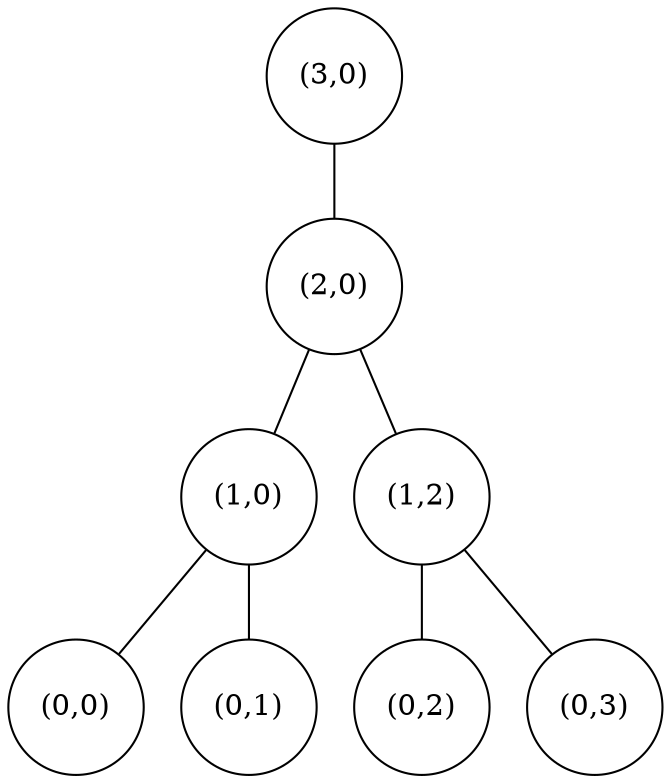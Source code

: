 graph
{
	node [shape=circle];

	A4 [label="(3,0)"];
	A3 [label="(2,0)"];
	A2 [label="(1,0)"];
	C2 [label="(1,2)"];

	//node [shape=box];

	A1 [label="(0,0)"];
	B1 [label="(0,1)"];
	C1 [label="(0,2)"];
	D1 [label="(0,3)"];

	A4 -- A3 -- A2 -- A1;
	A3 -- C2 -- C1;
	A2 -- B1;
	C2 -- D1;
}

